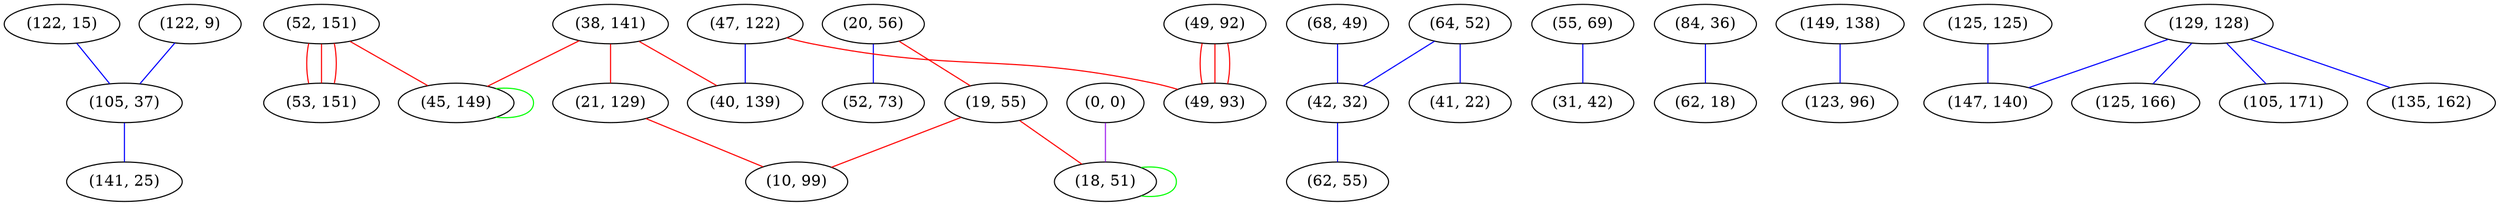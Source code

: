 graph "" {
"(122, 15)";
"(52, 151)";
"(49, 92)";
"(20, 56)";
"(68, 49)";
"(55, 69)";
"(52, 73)";
"(38, 141)";
"(19, 55)";
"(84, 36)";
"(149, 138)";
"(47, 122)";
"(123, 96)";
"(125, 125)";
"(64, 52)";
"(21, 129)";
"(41, 22)";
"(122, 9)";
"(42, 32)";
"(62, 18)";
"(45, 149)";
"(31, 42)";
"(0, 0)";
"(105, 37)";
"(129, 128)";
"(125, 166)";
"(49, 93)";
"(40, 139)";
"(53, 151)";
"(62, 55)";
"(147, 140)";
"(105, 171)";
"(18, 51)";
"(141, 25)";
"(10, 99)";
"(135, 162)";
"(122, 15)" -- "(105, 37)"  [color=blue, key=0, weight=3];
"(52, 151)" -- "(53, 151)"  [color=red, key=0, weight=1];
"(52, 151)" -- "(53, 151)"  [color=red, key=1, weight=1];
"(52, 151)" -- "(53, 151)"  [color=red, key=2, weight=1];
"(52, 151)" -- "(45, 149)"  [color=red, key=0, weight=1];
"(49, 92)" -- "(49, 93)"  [color=red, key=0, weight=1];
"(49, 92)" -- "(49, 93)"  [color=red, key=1, weight=1];
"(49, 92)" -- "(49, 93)"  [color=red, key=2, weight=1];
"(20, 56)" -- "(19, 55)"  [color=red, key=0, weight=1];
"(20, 56)" -- "(52, 73)"  [color=blue, key=0, weight=3];
"(68, 49)" -- "(42, 32)"  [color=blue, key=0, weight=3];
"(55, 69)" -- "(31, 42)"  [color=blue, key=0, weight=3];
"(38, 141)" -- "(21, 129)"  [color=red, key=0, weight=1];
"(38, 141)" -- "(40, 139)"  [color=red, key=0, weight=1];
"(38, 141)" -- "(45, 149)"  [color=red, key=0, weight=1];
"(19, 55)" -- "(18, 51)"  [color=red, key=0, weight=1];
"(19, 55)" -- "(10, 99)"  [color=red, key=0, weight=1];
"(84, 36)" -- "(62, 18)"  [color=blue, key=0, weight=3];
"(149, 138)" -- "(123, 96)"  [color=blue, key=0, weight=3];
"(47, 122)" -- "(49, 93)"  [color=red, key=0, weight=1];
"(47, 122)" -- "(40, 139)"  [color=blue, key=0, weight=3];
"(125, 125)" -- "(147, 140)"  [color=blue, key=0, weight=3];
"(64, 52)" -- "(42, 32)"  [color=blue, key=0, weight=3];
"(64, 52)" -- "(41, 22)"  [color=blue, key=0, weight=3];
"(21, 129)" -- "(10, 99)"  [color=red, key=0, weight=1];
"(122, 9)" -- "(105, 37)"  [color=blue, key=0, weight=3];
"(42, 32)" -- "(62, 55)"  [color=blue, key=0, weight=3];
"(45, 149)" -- "(45, 149)"  [color=green, key=0, weight=2];
"(0, 0)" -- "(18, 51)"  [color=purple, key=0, weight=4];
"(105, 37)" -- "(141, 25)"  [color=blue, key=0, weight=3];
"(129, 128)" -- "(125, 166)"  [color=blue, key=0, weight=3];
"(129, 128)" -- "(105, 171)"  [color=blue, key=0, weight=3];
"(129, 128)" -- "(147, 140)"  [color=blue, key=0, weight=3];
"(129, 128)" -- "(135, 162)"  [color=blue, key=0, weight=3];
"(18, 51)" -- "(18, 51)"  [color=green, key=0, weight=2];
}
